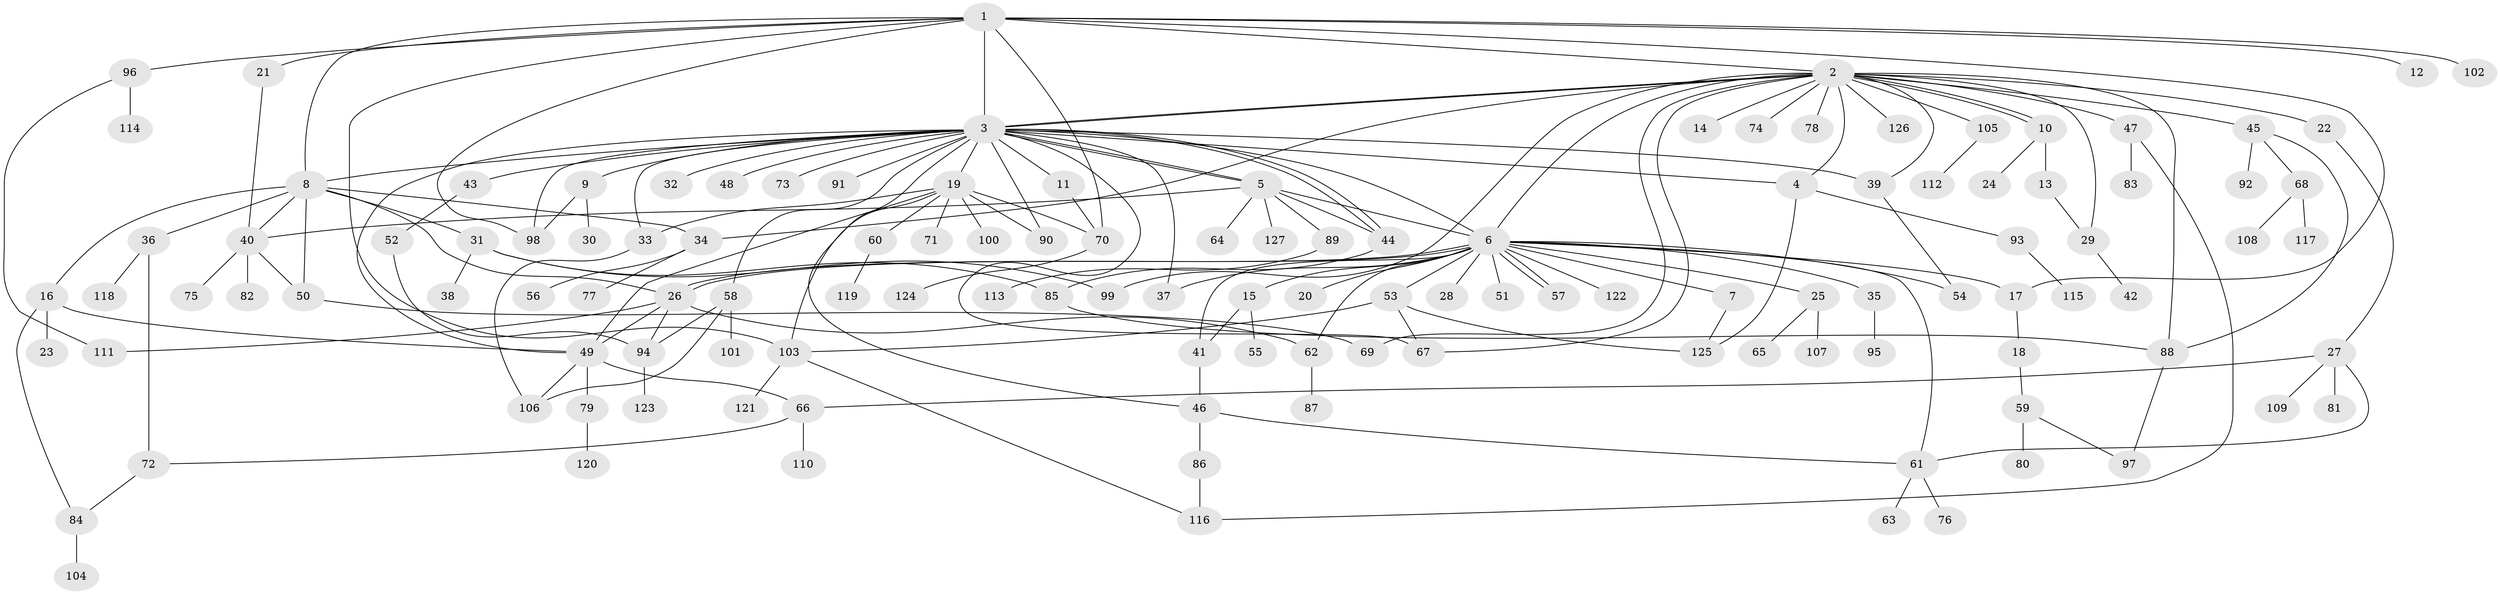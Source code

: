 // coarse degree distribution, {9: 0.0392156862745098, 14: 0.0196078431372549, 13: 0.0392156862745098, 6: 0.058823529411764705, 5: 0.0392156862745098, 2: 0.2549019607843137, 3: 0.23529411764705882, 11: 0.0196078431372549, 4: 0.0784313725490196, 1: 0.19607843137254902, 7: 0.0196078431372549}
// Generated by graph-tools (version 1.1) at 2025/50/03/04/25 22:50:17]
// undirected, 127 vertices, 184 edges
graph export_dot {
  node [color=gray90,style=filled];
  1;
  2;
  3;
  4;
  5;
  6;
  7;
  8;
  9;
  10;
  11;
  12;
  13;
  14;
  15;
  16;
  17;
  18;
  19;
  20;
  21;
  22;
  23;
  24;
  25;
  26;
  27;
  28;
  29;
  30;
  31;
  32;
  33;
  34;
  35;
  36;
  37;
  38;
  39;
  40;
  41;
  42;
  43;
  44;
  45;
  46;
  47;
  48;
  49;
  50;
  51;
  52;
  53;
  54;
  55;
  56;
  57;
  58;
  59;
  60;
  61;
  62;
  63;
  64;
  65;
  66;
  67;
  68;
  69;
  70;
  71;
  72;
  73;
  74;
  75;
  76;
  77;
  78;
  79;
  80;
  81;
  82;
  83;
  84;
  85;
  86;
  87;
  88;
  89;
  90;
  91;
  92;
  93;
  94;
  95;
  96;
  97;
  98;
  99;
  100;
  101;
  102;
  103;
  104;
  105;
  106;
  107;
  108;
  109;
  110;
  111;
  112;
  113;
  114;
  115;
  116;
  117;
  118;
  119;
  120;
  121;
  122;
  123;
  124;
  125;
  126;
  127;
  1 -- 2;
  1 -- 3;
  1 -- 8;
  1 -- 12;
  1 -- 17;
  1 -- 21;
  1 -- 70;
  1 -- 96;
  1 -- 98;
  1 -- 102;
  1 -- 103;
  2 -- 3;
  2 -- 3;
  2 -- 4;
  2 -- 6;
  2 -- 10;
  2 -- 10;
  2 -- 14;
  2 -- 22;
  2 -- 29;
  2 -- 34;
  2 -- 39;
  2 -- 45;
  2 -- 47;
  2 -- 67;
  2 -- 69;
  2 -- 74;
  2 -- 78;
  2 -- 88;
  2 -- 99;
  2 -- 105;
  2 -- 126;
  3 -- 4;
  3 -- 5;
  3 -- 5;
  3 -- 6;
  3 -- 8;
  3 -- 9;
  3 -- 11;
  3 -- 19;
  3 -- 32;
  3 -- 33;
  3 -- 37;
  3 -- 39;
  3 -- 43;
  3 -- 44;
  3 -- 44;
  3 -- 46;
  3 -- 48;
  3 -- 49;
  3 -- 58;
  3 -- 67;
  3 -- 73;
  3 -- 90;
  3 -- 91;
  3 -- 98;
  4 -- 93;
  4 -- 125;
  5 -- 6;
  5 -- 40;
  5 -- 44;
  5 -- 64;
  5 -- 89;
  5 -- 127;
  6 -- 7;
  6 -- 15;
  6 -- 17;
  6 -- 20;
  6 -- 25;
  6 -- 26;
  6 -- 26;
  6 -- 28;
  6 -- 35;
  6 -- 37;
  6 -- 41;
  6 -- 51;
  6 -- 53;
  6 -- 54;
  6 -- 57;
  6 -- 57;
  6 -- 61;
  6 -- 62;
  6 -- 122;
  7 -- 125;
  8 -- 16;
  8 -- 26;
  8 -- 31;
  8 -- 34;
  8 -- 36;
  8 -- 40;
  8 -- 50;
  9 -- 30;
  9 -- 98;
  10 -- 13;
  10 -- 24;
  11 -- 70;
  13 -- 29;
  15 -- 41;
  15 -- 55;
  16 -- 23;
  16 -- 49;
  16 -- 84;
  17 -- 18;
  18 -- 59;
  19 -- 33;
  19 -- 49;
  19 -- 60;
  19 -- 70;
  19 -- 71;
  19 -- 90;
  19 -- 100;
  19 -- 103;
  21 -- 40;
  22 -- 27;
  25 -- 65;
  25 -- 107;
  26 -- 49;
  26 -- 62;
  26 -- 94;
  26 -- 111;
  27 -- 61;
  27 -- 66;
  27 -- 81;
  27 -- 109;
  29 -- 42;
  31 -- 38;
  31 -- 85;
  31 -- 99;
  33 -- 106;
  34 -- 56;
  34 -- 77;
  35 -- 95;
  36 -- 72;
  36 -- 118;
  39 -- 54;
  40 -- 50;
  40 -- 75;
  40 -- 82;
  41 -- 46;
  43 -- 52;
  44 -- 85;
  45 -- 68;
  45 -- 88;
  45 -- 92;
  46 -- 61;
  46 -- 86;
  47 -- 83;
  47 -- 116;
  49 -- 66;
  49 -- 79;
  49 -- 106;
  50 -- 69;
  52 -- 94;
  53 -- 67;
  53 -- 103;
  53 -- 125;
  58 -- 94;
  58 -- 101;
  58 -- 106;
  59 -- 80;
  59 -- 97;
  60 -- 119;
  61 -- 63;
  61 -- 76;
  62 -- 87;
  66 -- 72;
  66 -- 110;
  68 -- 108;
  68 -- 117;
  70 -- 124;
  72 -- 84;
  79 -- 120;
  84 -- 104;
  85 -- 88;
  86 -- 116;
  88 -- 97;
  89 -- 113;
  93 -- 115;
  94 -- 123;
  96 -- 111;
  96 -- 114;
  103 -- 116;
  103 -- 121;
  105 -- 112;
}
